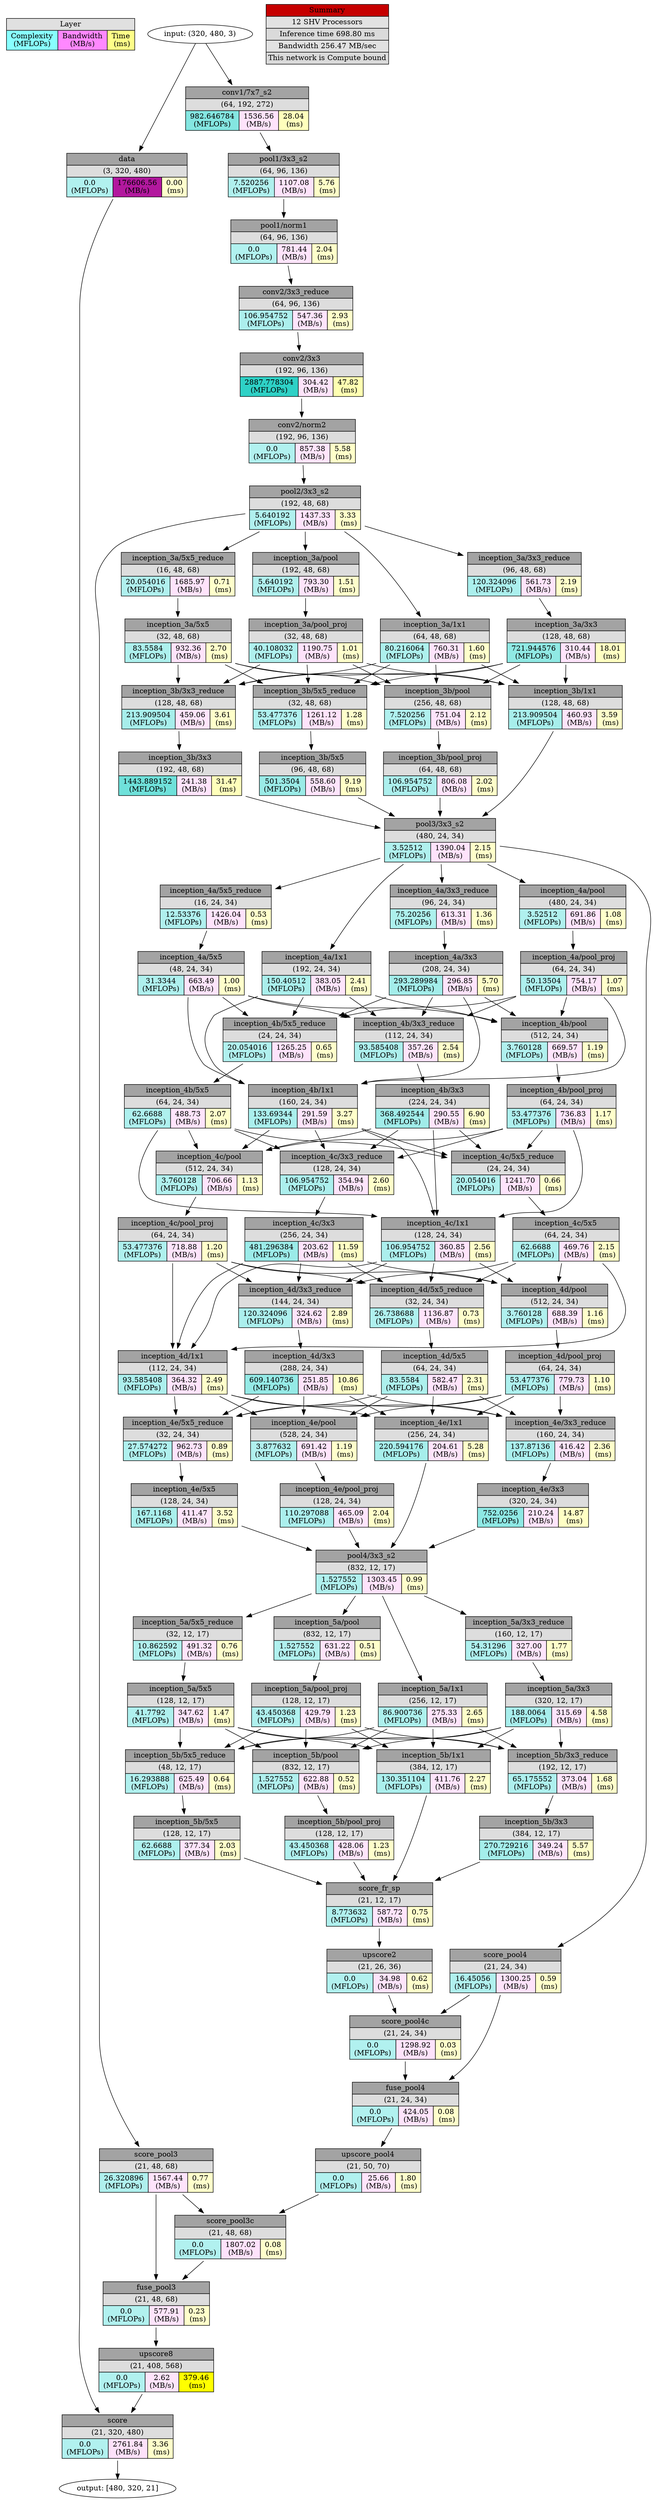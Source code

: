 digraph output {
	Legend [label=<<TABLE BORDER="0" CELLBORDER="1" CELLSPACING="0" CELLPADDING="3">
<TR><TD  BGCOLOR = "#E0E0E0" COLSPAN="3">Layer</TD></TR>
<TR><TD BGCOLOR = "#88FFFF"> Complexity <br/> (MFLOPs) </TD>
<TD BGCOLOR = "#FF88FF"> Bandwidth <br/> (MB/s) </TD>
<TD BGCOLOR = "#FFFF88"> Time <br/> (ms)</TD></TR>
</TABLE>>
 shape=plaintext]
	Input [label="input: (320, 480, 3)"]
	data [label=<
<TABLE BORDER="0" CELLBORDER="1" CELLSPACING="0" CELLPADDING="3">
<TR>
    <TD  BGCOLOR = "#A3A3A3" COLSPAN="3">data</TD>
</TR>
<TR>
    <TD  BGCOLOR = "#DDDDDD" COLSPAN="3">(3, 320, 480)</TD>
</TR>
<TR>
    <TD BGCOLOR = "#B1F1EF"> 0.0 <br/> (MFLOPs) </TD>
    <TD BGCOLOR = "#B2189E"> 176606.56 <br/> (MB/s) </TD>
    <TD BGCOLOR = "#FFFFCC"> 0.00 <br/> (ms)</TD>
</TR>
</TABLE>>
 shape=plaintext]
	Input -> data
	score [label=<
<TABLE BORDER="0" CELLBORDER="1" CELLSPACING="0" CELLPADDING="3">
<TR>
    <TD  BGCOLOR = "#A3A3A3" COLSPAN="3">score</TD>
</TR>
<TR>
    <TD  BGCOLOR = "#DDDDDD" COLSPAN="3">(21, 320, 480)</TD>
</TR>
<TR>
    <TD BGCOLOR = "#B1F1EF"> 0.0 <br/> (MFLOPs) </TD>
    <TD BGCOLOR = "#FDE1FA"> 2761.84 <br/> (MB/s) </TD>
    <TD BGCOLOR = "#FFFFCA"> 3.36 <br/> (ms)</TD>
</TR>
</TABLE>>
 shape=plaintext]
	upscore8 -> score
	data -> score
	"conv1/7x7_s2" [label=<
<TABLE BORDER="0" CELLBORDER="1" CELLSPACING="0" CELLPADDING="3">
<TR>
    <TD  BGCOLOR = "#A3A3A3" COLSPAN="3">conv1/7x7_s2</TD>
</TR>
<TR>
    <TD  BGCOLOR = "#DDDDDD" COLSPAN="3">(64, 192, 272)</TD>
</TR>
<TR>
    <TD BGCOLOR = "#84E6E1"> 982.646784 <br/> (MFLOPs) </TD>
    <TD BGCOLOR = "#FEE3FB"> 1536.56 <br/> (MB/s) </TD>
    <TD BGCOLOR = "#FFFFBC"> 28.04 <br/> (ms)</TD>
</TR>
</TABLE>>
 shape=plaintext]
	Input -> "conv1/7x7_s2"
	"pool1/3x3_s2" [label=<
<TABLE BORDER="0" CELLBORDER="1" CELLSPACING="0" CELLPADDING="3">
<TR>
    <TD  BGCOLOR = "#A3A3A3" COLSPAN="3">pool1/3x3_s2</TD>
</TR>
<TR>
    <TD  BGCOLOR = "#DDDDDD" COLSPAN="3">(64, 96, 136)</TD>
</TR>
<TR>
    <TD BGCOLOR = "#B0F0EE"> 7.520256 <br/> (MFLOPs) </TD>
    <TD BGCOLOR = "#FEE3FB"> 1107.08 <br/> (MB/s) </TD>
    <TD BGCOLOR = "#FFFFC8"> 5.76 <br/> (ms)</TD>
</TR>
</TABLE>>
 shape=plaintext]
	"conv1/7x7_s2" -> "pool1/3x3_s2"
	"pool1/norm1" [label=<
<TABLE BORDER="0" CELLBORDER="1" CELLSPACING="0" CELLPADDING="3">
<TR>
    <TD  BGCOLOR = "#A3A3A3" COLSPAN="3">pool1/norm1</TD>
</TR>
<TR>
    <TD  BGCOLOR = "#DDDDDD" COLSPAN="3">(64, 96, 136)</TD>
</TR>
<TR>
    <TD BGCOLOR = "#B1F1EF"> 0.0 <br/> (MFLOPs) </TD>
    <TD BGCOLOR = "#FEE4FB"> 781.44 <br/> (MB/s) </TD>
    <TD BGCOLOR = "#FFFFCA"> 2.04 <br/> (ms)</TD>
</TR>
</TABLE>>
 shape=plaintext]
	"pool1/3x3_s2" -> "pool1/norm1"
	"conv2/3x3_reduce" [label=<
<TABLE BORDER="0" CELLBORDER="1" CELLSPACING="0" CELLPADDING="3">
<TR>
    <TD  BGCOLOR = "#A3A3A3" COLSPAN="3">conv2/3x3_reduce</TD>
</TR>
<TR>
    <TD  BGCOLOR = "#DDDDDD" COLSPAN="3">(64, 96, 136)</TD>
</TR>
<TR>
    <TD BGCOLOR = "#ACEFED"> 106.954752 <br/> (MFLOPs) </TD>
    <TD BGCOLOR = "#FEE4FB"> 547.36 <br/> (MB/s) </TD>
    <TD BGCOLOR = "#FFFFCA"> 2.93 <br/> (ms)</TD>
</TR>
</TABLE>>
 shape=plaintext]
	"pool1/norm1" -> "conv2/3x3_reduce"
	"conv2/3x3" [label=<
<TABLE BORDER="0" CELLBORDER="1" CELLSPACING="0" CELLPADDING="3">
<TR>
    <TD  BGCOLOR = "#A3A3A3" COLSPAN="3">conv2/3x3</TD>
</TR>
<TR>
    <TD  BGCOLOR = "#DDDDDD" COLSPAN="3">(192, 96, 136)</TD>
</TR>
<TR>
    <TD BGCOLOR = "#2ED1C6"> 2887.778304 <br/> (MFLOPs) </TD>
    <TD BGCOLOR = "#FEE4FB"> 304.42 <br/> (MB/s) </TD>
    <TD BGCOLOR = "#FFFFB2"> 47.82 <br/> (ms)</TD>
</TR>
</TABLE>>
 shape=plaintext]
	"conv2/3x3_reduce" -> "conv2/3x3"
	"conv2/norm2" [label=<
<TABLE BORDER="0" CELLBORDER="1" CELLSPACING="0" CELLPADDING="3">
<TR>
    <TD  BGCOLOR = "#A3A3A3" COLSPAN="3">conv2/norm2</TD>
</TR>
<TR>
    <TD  BGCOLOR = "#DDDDDD" COLSPAN="3">(192, 96, 136)</TD>
</TR>
<TR>
    <TD BGCOLOR = "#B1F1EF"> 0.0 <br/> (MFLOPs) </TD>
    <TD BGCOLOR = "#FEE4FB"> 857.38 <br/> (MB/s) </TD>
    <TD BGCOLOR = "#FFFFC9"> 5.58 <br/> (ms)</TD>
</TR>
</TABLE>>
 shape=plaintext]
	"conv2/3x3" -> "conv2/norm2"
	"pool2/3x3_s2" [label=<
<TABLE BORDER="0" CELLBORDER="1" CELLSPACING="0" CELLPADDING="3">
<TR>
    <TD  BGCOLOR = "#A3A3A3" COLSPAN="3">pool2/3x3_s2</TD>
</TR>
<TR>
    <TD  BGCOLOR = "#DDDDDD" COLSPAN="3">(192, 48, 68)</TD>
</TR>
<TR>
    <TD BGCOLOR = "#B0F0EE"> 5.640192 <br/> (MFLOPs) </TD>
    <TD BGCOLOR = "#FEE3FB"> 1437.33 <br/> (MB/s) </TD>
    <TD BGCOLOR = "#FFFFCA"> 3.33 <br/> (ms)</TD>
</TR>
</TABLE>>
 shape=plaintext]
	"conv2/norm2" -> "pool2/3x3_s2"
	"inception_3a/1x1" [label=<
<TABLE BORDER="0" CELLBORDER="1" CELLSPACING="0" CELLPADDING="3">
<TR>
    <TD  BGCOLOR = "#A3A3A3" COLSPAN="3">inception_3a/1x1</TD>
</TR>
<TR>
    <TD  BGCOLOR = "#DDDDDD" COLSPAN="3">(64, 48, 68)</TD>
</TR>
<TR>
    <TD BGCOLOR = "#ADF0ED"> 80.216064 <br/> (MFLOPs) </TD>
    <TD BGCOLOR = "#FEE4FB"> 760.31 <br/> (MB/s) </TD>
    <TD BGCOLOR = "#FFFFCB"> 1.60 <br/> (ms)</TD>
</TR>
</TABLE>>
 shape=plaintext]
	"pool2/3x3_s2" -> "inception_3a/1x1"
	"inception_3a/3x3_reduce" [label=<
<TABLE BORDER="0" CELLBORDER="1" CELLSPACING="0" CELLPADDING="3">
<TR>
    <TD  BGCOLOR = "#A3A3A3" COLSPAN="3">inception_3a/3x3_reduce</TD>
</TR>
<TR>
    <TD  BGCOLOR = "#DDDDDD" COLSPAN="3">(96, 48, 68)</TD>
</TR>
<TR>
    <TD BGCOLOR = "#ABEFED"> 120.324096 <br/> (MFLOPs) </TD>
    <TD BGCOLOR = "#FEE4FB"> 561.73 <br/> (MB/s) </TD>
    <TD BGCOLOR = "#FFFFCA"> 2.19 <br/> (ms)</TD>
</TR>
</TABLE>>
 shape=plaintext]
	"pool2/3x3_s2" -> "inception_3a/3x3_reduce"
	"inception_3a/3x3" [label=<
<TABLE BORDER="0" CELLBORDER="1" CELLSPACING="0" CELLPADDING="3">
<TR>
    <TD  BGCOLOR = "#A3A3A3" COLSPAN="3">inception_3a/3x3</TD>
</TR>
<TR>
    <TD  BGCOLOR = "#DDDDDD" COLSPAN="3">(128, 48, 68)</TD>
</TR>
<TR>
    <TD BGCOLOR = "#90E9E4"> 721.944576 <br/> (MFLOPs) </TD>
    <TD BGCOLOR = "#FEE4FB"> 310.44 <br/> (MB/s) </TD>
    <TD BGCOLOR = "#FFFFC2"> 18.01 <br/> (ms)</TD>
</TR>
</TABLE>>
 shape=plaintext]
	"inception_3a/3x3_reduce" -> "inception_3a/3x3"
	"inception_3a/5x5_reduce" [label=<
<TABLE BORDER="0" CELLBORDER="1" CELLSPACING="0" CELLPADDING="3">
<TR>
    <TD  BGCOLOR = "#A3A3A3" COLSPAN="3">inception_3a/5x5_reduce</TD>
</TR>
<TR>
    <TD  BGCOLOR = "#DDDDDD" COLSPAN="3">(16, 48, 68)</TD>
</TR>
<TR>
    <TD BGCOLOR = "#B0F0EE"> 20.054016 <br/> (MFLOPs) </TD>
    <TD BGCOLOR = "#FEE3FB"> 1685.97 <br/> (MB/s) </TD>
    <TD BGCOLOR = "#FFFFCB"> 0.71 <br/> (ms)</TD>
</TR>
</TABLE>>
 shape=plaintext]
	"pool2/3x3_s2" -> "inception_3a/5x5_reduce"
	"inception_3a/5x5" [label=<
<TABLE BORDER="0" CELLBORDER="1" CELLSPACING="0" CELLPADDING="3">
<TR>
    <TD  BGCOLOR = "#A3A3A3" COLSPAN="3">inception_3a/5x5</TD>
</TR>
<TR>
    <TD  BGCOLOR = "#DDDDDD" COLSPAN="3">(32, 48, 68)</TD>
</TR>
<TR>
    <TD BGCOLOR = "#ADF0ED"> 83.5584 <br/> (MFLOPs) </TD>
    <TD BGCOLOR = "#FEE3FB"> 932.36 <br/> (MB/s) </TD>
    <TD BGCOLOR = "#FFFFCA"> 2.70 <br/> (ms)</TD>
</TR>
</TABLE>>
 shape=plaintext]
	"inception_3a/5x5_reduce" -> "inception_3a/5x5"
	"inception_3a/pool" [label=<
<TABLE BORDER="0" CELLBORDER="1" CELLSPACING="0" CELLPADDING="3">
<TR>
    <TD  BGCOLOR = "#A3A3A3" COLSPAN="3">inception_3a/pool</TD>
</TR>
<TR>
    <TD  BGCOLOR = "#DDDDDD" COLSPAN="3">(192, 48, 68)</TD>
</TR>
<TR>
    <TD BGCOLOR = "#B0F0EE"> 5.640192 <br/> (MFLOPs) </TD>
    <TD BGCOLOR = "#FEE4FB"> 793.30 <br/> (MB/s) </TD>
    <TD BGCOLOR = "#FFFFCB"> 1.51 <br/> (ms)</TD>
</TR>
</TABLE>>
 shape=plaintext]
	"pool2/3x3_s2" -> "inception_3a/pool"
	"inception_3a/pool_proj" [label=<
<TABLE BORDER="0" CELLBORDER="1" CELLSPACING="0" CELLPADDING="3">
<TR>
    <TD  BGCOLOR = "#A3A3A3" COLSPAN="3">inception_3a/pool_proj</TD>
</TR>
<TR>
    <TD  BGCOLOR = "#DDDDDD" COLSPAN="3">(32, 48, 68)</TD>
</TR>
<TR>
    <TD BGCOLOR = "#AFF0EE"> 40.108032 <br/> (MFLOPs) </TD>
    <TD BGCOLOR = "#FEE3FB"> 1190.75 <br/> (MB/s) </TD>
    <TD BGCOLOR = "#FFFFCB"> 1.01 <br/> (ms)</TD>
</TR>
</TABLE>>
 shape=plaintext]
	"inception_3a/pool" -> "inception_3a/pool_proj"
	"inception_3b/1x1" [label=<
<TABLE BORDER="0" CELLBORDER="1" CELLSPACING="0" CELLPADDING="3">
<TR>
    <TD  BGCOLOR = "#A3A3A3" COLSPAN="3">inception_3b/1x1</TD>
</TR>
<TR>
    <TD  BGCOLOR = "#DDDDDD" COLSPAN="3">(128, 48, 68)</TD>
</TR>
<TR>
    <TD BGCOLOR = "#A7EEEB"> 213.909504 <br/> (MFLOPs) </TD>
    <TD BGCOLOR = "#FEE4FB"> 460.93 <br/> (MB/s) </TD>
    <TD BGCOLOR = "#FFFFCA"> 3.59 <br/> (ms)</TD>
</TR>
</TABLE>>
 shape=plaintext]
	"inception_3a/1x1" -> "inception_3b/1x1"
	"inception_3a/3x3" -> "inception_3b/1x1"
	"inception_3a/5x5" -> "inception_3b/1x1"
	"inception_3a/pool_proj" -> "inception_3b/1x1"
	"inception_3b/3x3_reduce" [label=<
<TABLE BORDER="0" CELLBORDER="1" CELLSPACING="0" CELLPADDING="3">
<TR>
    <TD  BGCOLOR = "#A3A3A3" COLSPAN="3">inception_3b/3x3_reduce</TD>
</TR>
<TR>
    <TD  BGCOLOR = "#DDDDDD" COLSPAN="3">(128, 48, 68)</TD>
</TR>
<TR>
    <TD BGCOLOR = "#A7EEEB"> 213.909504 <br/> (MFLOPs) </TD>
    <TD BGCOLOR = "#FEE4FB"> 459.06 <br/> (MB/s) </TD>
    <TD BGCOLOR = "#FFFFCA"> 3.61 <br/> (ms)</TD>
</TR>
</TABLE>>
 shape=plaintext]
	"inception_3a/1x1" -> "inception_3b/3x3_reduce"
	"inception_3a/3x3" -> "inception_3b/3x3_reduce"
	"inception_3a/5x5" -> "inception_3b/3x3_reduce"
	"inception_3a/pool_proj" -> "inception_3b/3x3_reduce"
	"inception_3b/3x3" [label=<
<TABLE BORDER="0" CELLBORDER="1" CELLSPACING="0" CELLPADDING="3">
<TR>
    <TD  BGCOLOR = "#A3A3A3" COLSPAN="3">inception_3b/3x3</TD>
</TR>
<TR>
    <TD  BGCOLOR = "#DDDDDD" COLSPAN="3">(192, 48, 68)</TD>
</TR>
<TR>
    <TD BGCOLOR = "#6FE1DA"> 1443.889152 <br/> (MFLOPs) </TD>
    <TD BGCOLOR = "#FEE4FB"> 241.38 <br/> (MB/s) </TD>
    <TD BGCOLOR = "#FFFFBB"> 31.47 <br/> (ms)</TD>
</TR>
</TABLE>>
 shape=plaintext]
	"inception_3b/3x3_reduce" -> "inception_3b/3x3"
	"inception_3b/5x5_reduce" [label=<
<TABLE BORDER="0" CELLBORDER="1" CELLSPACING="0" CELLPADDING="3">
<TR>
    <TD  BGCOLOR = "#A3A3A3" COLSPAN="3">inception_3b/5x5_reduce</TD>
</TR>
<TR>
    <TD  BGCOLOR = "#DDDDDD" COLSPAN="3">(32, 48, 68)</TD>
</TR>
<TR>
    <TD BGCOLOR = "#AEF0EE"> 53.477376 <br/> (MFLOPs) </TD>
    <TD BGCOLOR = "#FEE3FB"> 1261.12 <br/> (MB/s) </TD>
    <TD BGCOLOR = "#FFFFCB"> 1.28 <br/> (ms)</TD>
</TR>
</TABLE>>
 shape=plaintext]
	"inception_3a/1x1" -> "inception_3b/5x5_reduce"
	"inception_3a/3x3" -> "inception_3b/5x5_reduce"
	"inception_3a/5x5" -> "inception_3b/5x5_reduce"
	"inception_3a/pool_proj" -> "inception_3b/5x5_reduce"
	"inception_3b/5x5" [label=<
<TABLE BORDER="0" CELLBORDER="1" CELLSPACING="0" CELLPADDING="3">
<TR>
    <TD  BGCOLOR = "#A3A3A3" COLSPAN="3">inception_3b/5x5</TD>
</TR>
<TR>
    <TD  BGCOLOR = "#DDDDDD" COLSPAN="3">(96, 48, 68)</TD>
</TR>
<TR>
    <TD BGCOLOR = "#9AEBE7"> 501.3504 <br/> (MFLOPs) </TD>
    <TD BGCOLOR = "#FEE4FB"> 558.60 <br/> (MB/s) </TD>
    <TD BGCOLOR = "#FFFFC7"> 9.19 <br/> (ms)</TD>
</TR>
</TABLE>>
 shape=plaintext]
	"inception_3b/5x5_reduce" -> "inception_3b/5x5"
	"inception_3b/pool" [label=<
<TABLE BORDER="0" CELLBORDER="1" CELLSPACING="0" CELLPADDING="3">
<TR>
    <TD  BGCOLOR = "#A3A3A3" COLSPAN="3">inception_3b/pool</TD>
</TR>
<TR>
    <TD  BGCOLOR = "#DDDDDD" COLSPAN="3">(256, 48, 68)</TD>
</TR>
<TR>
    <TD BGCOLOR = "#B0F0EE"> 7.520256 <br/> (MFLOPs) </TD>
    <TD BGCOLOR = "#FEE4FB"> 751.04 <br/> (MB/s) </TD>
    <TD BGCOLOR = "#FFFFCA"> 2.12 <br/> (ms)</TD>
</TR>
</TABLE>>
 shape=plaintext]
	"inception_3a/1x1" -> "inception_3b/pool"
	"inception_3a/3x3" -> "inception_3b/pool"
	"inception_3a/5x5" -> "inception_3b/pool"
	"inception_3a/pool_proj" -> "inception_3b/pool"
	"inception_3b/pool_proj" [label=<
<TABLE BORDER="0" CELLBORDER="1" CELLSPACING="0" CELLPADDING="3">
<TR>
    <TD  BGCOLOR = "#A3A3A3" COLSPAN="3">inception_3b/pool_proj</TD>
</TR>
<TR>
    <TD  BGCOLOR = "#DDDDDD" COLSPAN="3">(64, 48, 68)</TD>
</TR>
<TR>
    <TD BGCOLOR = "#ACEFED"> 106.954752 <br/> (MFLOPs) </TD>
    <TD BGCOLOR = "#FEE4FB"> 806.08 <br/> (MB/s) </TD>
    <TD BGCOLOR = "#FFFFCA"> 2.02 <br/> (ms)</TD>
</TR>
</TABLE>>
 shape=plaintext]
	"inception_3b/pool" -> "inception_3b/pool_proj"
	"pool3/3x3_s2" [label=<
<TABLE BORDER="0" CELLBORDER="1" CELLSPACING="0" CELLPADDING="3">
<TR>
    <TD  BGCOLOR = "#A3A3A3" COLSPAN="3">pool3/3x3_s2</TD>
</TR>
<TR>
    <TD  BGCOLOR = "#DDDDDD" COLSPAN="3">(480, 24, 34)</TD>
</TR>
<TR>
    <TD BGCOLOR = "#B0F0EE"> 3.52512 <br/> (MFLOPs) </TD>
    <TD BGCOLOR = "#FEE3FB"> 1390.04 <br/> (MB/s) </TD>
    <TD BGCOLOR = "#FFFFCA"> 2.15 <br/> (ms)</TD>
</TR>
</TABLE>>
 shape=plaintext]
	"inception_3b/1x1" -> "pool3/3x3_s2"
	"inception_3b/3x3" -> "pool3/3x3_s2"
	"inception_3b/5x5" -> "pool3/3x3_s2"
	"inception_3b/pool_proj" -> "pool3/3x3_s2"
	"inception_4a/1x1" [label=<
<TABLE BORDER="0" CELLBORDER="1" CELLSPACING="0" CELLPADDING="3">
<TR>
    <TD  BGCOLOR = "#A3A3A3" COLSPAN="3">inception_4a/1x1</TD>
</TR>
<TR>
    <TD  BGCOLOR = "#DDDDDD" COLSPAN="3">(192, 24, 34)</TD>
</TR>
<TR>
    <TD BGCOLOR = "#AAEFEC"> 150.40512 <br/> (MFLOPs) </TD>
    <TD BGCOLOR = "#FEE4FB"> 383.05 <br/> (MB/s) </TD>
    <TD BGCOLOR = "#FFFFCA"> 2.41 <br/> (ms)</TD>
</TR>
</TABLE>>
 shape=plaintext]
	"pool3/3x3_s2" -> "inception_4a/1x1"
	"inception_4a/3x3_reduce" [label=<
<TABLE BORDER="0" CELLBORDER="1" CELLSPACING="0" CELLPADDING="3">
<TR>
    <TD  BGCOLOR = "#A3A3A3" COLSPAN="3">inception_4a/3x3_reduce</TD>
</TR>
<TR>
    <TD  BGCOLOR = "#DDDDDD" COLSPAN="3">(96, 24, 34)</TD>
</TR>
<TR>
    <TD BGCOLOR = "#ADF0ED"> 75.20256 <br/> (MFLOPs) </TD>
    <TD BGCOLOR = "#FEE4FB"> 613.31 <br/> (MB/s) </TD>
    <TD BGCOLOR = "#FFFFCB"> 1.36 <br/> (ms)</TD>
</TR>
</TABLE>>
 shape=plaintext]
	"pool3/3x3_s2" -> "inception_4a/3x3_reduce"
	"inception_4a/3x3" [label=<
<TABLE BORDER="0" CELLBORDER="1" CELLSPACING="0" CELLPADDING="3">
<TR>
    <TD  BGCOLOR = "#A3A3A3" COLSPAN="3">inception_4a/3x3</TD>
</TR>
<TR>
    <TD  BGCOLOR = "#DDDDDD" COLSPAN="3">(208, 24, 34)</TD>
</TR>
<TR>
    <TD BGCOLOR = "#A3EDEA"> 293.289984 <br/> (MFLOPs) </TD>
    <TD BGCOLOR = "#FEE4FB"> 296.85 <br/> (MB/s) </TD>
    <TD BGCOLOR = "#FFFFC8"> 5.70 <br/> (ms)</TD>
</TR>
</TABLE>>
 shape=plaintext]
	"inception_4a/3x3_reduce" -> "inception_4a/3x3"
	"inception_4a/5x5_reduce" [label=<
<TABLE BORDER="0" CELLBORDER="1" CELLSPACING="0" CELLPADDING="3">
<TR>
    <TD  BGCOLOR = "#A3A3A3" COLSPAN="3">inception_4a/5x5_reduce</TD>
</TR>
<TR>
    <TD  BGCOLOR = "#DDDDDD" COLSPAN="3">(16, 24, 34)</TD>
</TR>
<TR>
    <TD BGCOLOR = "#B0F0EE"> 12.53376 <br/> (MFLOPs) </TD>
    <TD BGCOLOR = "#FEE3FB"> 1426.04 <br/> (MB/s) </TD>
    <TD BGCOLOR = "#FFFFCB"> 0.53 <br/> (ms)</TD>
</TR>
</TABLE>>
 shape=plaintext]
	"pool3/3x3_s2" -> "inception_4a/5x5_reduce"
	"inception_4a/5x5" [label=<
<TABLE BORDER="0" CELLBORDER="1" CELLSPACING="0" CELLPADDING="3">
<TR>
    <TD  BGCOLOR = "#A3A3A3" COLSPAN="3">inception_4a/5x5</TD>
</TR>
<TR>
    <TD  BGCOLOR = "#DDDDDD" COLSPAN="3">(48, 24, 34)</TD>
</TR>
<TR>
    <TD BGCOLOR = "#AFF0EE"> 31.3344 <br/> (MFLOPs) </TD>
    <TD BGCOLOR = "#FEE4FB"> 663.49 <br/> (MB/s) </TD>
    <TD BGCOLOR = "#FFFFCB"> 1.00 <br/> (ms)</TD>
</TR>
</TABLE>>
 shape=plaintext]
	"inception_4a/5x5_reduce" -> "inception_4a/5x5"
	"inception_4a/pool" [label=<
<TABLE BORDER="0" CELLBORDER="1" CELLSPACING="0" CELLPADDING="3">
<TR>
    <TD  BGCOLOR = "#A3A3A3" COLSPAN="3">inception_4a/pool</TD>
</TR>
<TR>
    <TD  BGCOLOR = "#DDDDDD" COLSPAN="3">(480, 24, 34)</TD>
</TR>
<TR>
    <TD BGCOLOR = "#B0F0EE"> 3.52512 <br/> (MFLOPs) </TD>
    <TD BGCOLOR = "#FEE4FB"> 691.86 <br/> (MB/s) </TD>
    <TD BGCOLOR = "#FFFFCB"> 1.08 <br/> (ms)</TD>
</TR>
</TABLE>>
 shape=plaintext]
	"pool3/3x3_s2" -> "inception_4a/pool"
	"inception_4a/pool_proj" [label=<
<TABLE BORDER="0" CELLBORDER="1" CELLSPACING="0" CELLPADDING="3">
<TR>
    <TD  BGCOLOR = "#A3A3A3" COLSPAN="3">inception_4a/pool_proj</TD>
</TR>
<TR>
    <TD  BGCOLOR = "#DDDDDD" COLSPAN="3">(64, 24, 34)</TD>
</TR>
<TR>
    <TD BGCOLOR = "#AEF0EE"> 50.13504 <br/> (MFLOPs) </TD>
    <TD BGCOLOR = "#FEE4FB"> 754.17 <br/> (MB/s) </TD>
    <TD BGCOLOR = "#FFFFCB"> 1.07 <br/> (ms)</TD>
</TR>
</TABLE>>
 shape=plaintext]
	"inception_4a/pool" -> "inception_4a/pool_proj"
	"inception_4b/1x1" [label=<
<TABLE BORDER="0" CELLBORDER="1" CELLSPACING="0" CELLPADDING="3">
<TR>
    <TD  BGCOLOR = "#A3A3A3" COLSPAN="3">inception_4b/1x1</TD>
</TR>
<TR>
    <TD  BGCOLOR = "#DDDDDD" COLSPAN="3">(160, 24, 34)</TD>
</TR>
<TR>
    <TD BGCOLOR = "#AAEFED"> 133.69344 <br/> (MFLOPs) </TD>
    <TD BGCOLOR = "#FEE4FB"> 291.59 <br/> (MB/s) </TD>
    <TD BGCOLOR = "#FFFFCA"> 3.27 <br/> (ms)</TD>
</TR>
</TABLE>>
 shape=plaintext]
	"inception_4a/1x1" -> "inception_4b/1x1"
	"inception_4a/3x3" -> "inception_4b/1x1"
	"inception_4a/5x5" -> "inception_4b/1x1"
	"inception_4a/pool_proj" -> "inception_4b/1x1"
	"inception_4b/3x3_reduce" [label=<
<TABLE BORDER="0" CELLBORDER="1" CELLSPACING="0" CELLPADDING="3">
<TR>
    <TD  BGCOLOR = "#A3A3A3" COLSPAN="3">inception_4b/3x3_reduce</TD>
</TR>
<TR>
    <TD  BGCOLOR = "#DDDDDD" COLSPAN="3">(112, 24, 34)</TD>
</TR>
<TR>
    <TD BGCOLOR = "#ACEFED"> 93.585408 <br/> (MFLOPs) </TD>
    <TD BGCOLOR = "#FEE4FB"> 357.26 <br/> (MB/s) </TD>
    <TD BGCOLOR = "#FFFFCA"> 2.54 <br/> (ms)</TD>
</TR>
</TABLE>>
 shape=plaintext]
	"inception_4a/1x1" -> "inception_4b/3x3_reduce"
	"inception_4a/3x3" -> "inception_4b/3x3_reduce"
	"inception_4a/5x5" -> "inception_4b/3x3_reduce"
	"inception_4a/pool_proj" -> "inception_4b/3x3_reduce"
	"inception_4b/3x3" [label=<
<TABLE BORDER="0" CELLBORDER="1" CELLSPACING="0" CELLPADDING="3">
<TR>
    <TD  BGCOLOR = "#A3A3A3" COLSPAN="3">inception_4b/3x3</TD>
</TR>
<TR>
    <TD  BGCOLOR = "#DDDDDD" COLSPAN="3">(224, 24, 34)</TD>
</TR>
<TR>
    <TD BGCOLOR = "#A0ECE9"> 368.492544 <br/> (MFLOPs) </TD>
    <TD BGCOLOR = "#FEE4FB"> 290.55 <br/> (MB/s) </TD>
    <TD BGCOLOR = "#FFFFC8"> 6.90 <br/> (ms)</TD>
</TR>
</TABLE>>
 shape=plaintext]
	"inception_4b/3x3_reduce" -> "inception_4b/3x3"
	"inception_4b/5x5_reduce" [label=<
<TABLE BORDER="0" CELLBORDER="1" CELLSPACING="0" CELLPADDING="3">
<TR>
    <TD  BGCOLOR = "#A3A3A3" COLSPAN="3">inception_4b/5x5_reduce</TD>
</TR>
<TR>
    <TD  BGCOLOR = "#DDDDDD" COLSPAN="3">(24, 24, 34)</TD>
</TR>
<TR>
    <TD BGCOLOR = "#B0F0EE"> 20.054016 <br/> (MFLOPs) </TD>
    <TD BGCOLOR = "#FEE3FB"> 1265.25 <br/> (MB/s) </TD>
    <TD BGCOLOR = "#FFFFCB"> 0.65 <br/> (ms)</TD>
</TR>
</TABLE>>
 shape=plaintext]
	"inception_4a/1x1" -> "inception_4b/5x5_reduce"
	"inception_4a/3x3" -> "inception_4b/5x5_reduce"
	"inception_4a/5x5" -> "inception_4b/5x5_reduce"
	"inception_4a/pool_proj" -> "inception_4b/5x5_reduce"
	"inception_4b/5x5" [label=<
<TABLE BORDER="0" CELLBORDER="1" CELLSPACING="0" CELLPADDING="3">
<TR>
    <TD  BGCOLOR = "#A3A3A3" COLSPAN="3">inception_4b/5x5</TD>
</TR>
<TR>
    <TD  BGCOLOR = "#DDDDDD" COLSPAN="3">(64, 24, 34)</TD>
</TR>
<TR>
    <TD BGCOLOR = "#AEF0EE"> 62.6688 <br/> (MFLOPs) </TD>
    <TD BGCOLOR = "#FEE4FB"> 488.73 <br/> (MB/s) </TD>
    <TD BGCOLOR = "#FFFFCA"> 2.07 <br/> (ms)</TD>
</TR>
</TABLE>>
 shape=plaintext]
	"inception_4b/5x5_reduce" -> "inception_4b/5x5"
	"inception_4b/pool" [label=<
<TABLE BORDER="0" CELLBORDER="1" CELLSPACING="0" CELLPADDING="3">
<TR>
    <TD  BGCOLOR = "#A3A3A3" COLSPAN="3">inception_4b/pool</TD>
</TR>
<TR>
    <TD  BGCOLOR = "#DDDDDD" COLSPAN="3">(512, 24, 34)</TD>
</TR>
<TR>
    <TD BGCOLOR = "#B0F0EE"> 3.760128 <br/> (MFLOPs) </TD>
    <TD BGCOLOR = "#FEE4FB"> 669.57 <br/> (MB/s) </TD>
    <TD BGCOLOR = "#FFFFCB"> 1.19 <br/> (ms)</TD>
</TR>
</TABLE>>
 shape=plaintext]
	"inception_4a/1x1" -> "inception_4b/pool"
	"inception_4a/3x3" -> "inception_4b/pool"
	"inception_4a/5x5" -> "inception_4b/pool"
	"inception_4a/pool_proj" -> "inception_4b/pool"
	"inception_4b/pool_proj" [label=<
<TABLE BORDER="0" CELLBORDER="1" CELLSPACING="0" CELLPADDING="3">
<TR>
    <TD  BGCOLOR = "#A3A3A3" COLSPAN="3">inception_4b/pool_proj</TD>
</TR>
<TR>
    <TD  BGCOLOR = "#DDDDDD" COLSPAN="3">(64, 24, 34)</TD>
</TR>
<TR>
    <TD BGCOLOR = "#AEF0EE"> 53.477376 <br/> (MFLOPs) </TD>
    <TD BGCOLOR = "#FEE4FB"> 736.83 <br/> (MB/s) </TD>
    <TD BGCOLOR = "#FFFFCB"> 1.17 <br/> (ms)</TD>
</TR>
</TABLE>>
 shape=plaintext]
	"inception_4b/pool" -> "inception_4b/pool_proj"
	"inception_4c/1x1" [label=<
<TABLE BORDER="0" CELLBORDER="1" CELLSPACING="0" CELLPADDING="3">
<TR>
    <TD  BGCOLOR = "#A3A3A3" COLSPAN="3">inception_4c/1x1</TD>
</TR>
<TR>
    <TD  BGCOLOR = "#DDDDDD" COLSPAN="3">(128, 24, 34)</TD>
</TR>
<TR>
    <TD BGCOLOR = "#ACEFED"> 106.954752 <br/> (MFLOPs) </TD>
    <TD BGCOLOR = "#FEE4FB"> 360.85 <br/> (MB/s) </TD>
    <TD BGCOLOR = "#FFFFCA"> 2.56 <br/> (ms)</TD>
</TR>
</TABLE>>
 shape=plaintext]
	"inception_4b/1x1" -> "inception_4c/1x1"
	"inception_4b/3x3" -> "inception_4c/1x1"
	"inception_4b/5x5" -> "inception_4c/1x1"
	"inception_4b/pool_proj" -> "inception_4c/1x1"
	"inception_4c/3x3_reduce" [label=<
<TABLE BORDER="0" CELLBORDER="1" CELLSPACING="0" CELLPADDING="3">
<TR>
    <TD  BGCOLOR = "#A3A3A3" COLSPAN="3">inception_4c/3x3_reduce</TD>
</TR>
<TR>
    <TD  BGCOLOR = "#DDDDDD" COLSPAN="3">(128, 24, 34)</TD>
</TR>
<TR>
    <TD BGCOLOR = "#ACEFED"> 106.954752 <br/> (MFLOPs) </TD>
    <TD BGCOLOR = "#FEE4FB"> 354.94 <br/> (MB/s) </TD>
    <TD BGCOLOR = "#FFFFCA"> 2.60 <br/> (ms)</TD>
</TR>
</TABLE>>
 shape=plaintext]
	"inception_4b/1x1" -> "inception_4c/3x3_reduce"
	"inception_4b/3x3" -> "inception_4c/3x3_reduce"
	"inception_4b/5x5" -> "inception_4c/3x3_reduce"
	"inception_4b/pool_proj" -> "inception_4c/3x3_reduce"
	"inception_4c/3x3" [label=<
<TABLE BORDER="0" CELLBORDER="1" CELLSPACING="0" CELLPADDING="3">
<TR>
    <TD  BGCOLOR = "#A3A3A3" COLSPAN="3">inception_4c/3x3</TD>
</TR>
<TR>
    <TD  BGCOLOR = "#DDDDDD" COLSPAN="3">(256, 24, 34)</TD>
</TR>
<TR>
    <TD BGCOLOR = "#9BEBE8"> 481.296384 <br/> (MFLOPs) </TD>
    <TD BGCOLOR = "#FEE4FB"> 203.62 <br/> (MB/s) </TD>
    <TD BGCOLOR = "#FFFFC5"> 11.59 <br/> (ms)</TD>
</TR>
</TABLE>>
 shape=plaintext]
	"inception_4c/3x3_reduce" -> "inception_4c/3x3"
	"inception_4c/5x5_reduce" [label=<
<TABLE BORDER="0" CELLBORDER="1" CELLSPACING="0" CELLPADDING="3">
<TR>
    <TD  BGCOLOR = "#A3A3A3" COLSPAN="3">inception_4c/5x5_reduce</TD>
</TR>
<TR>
    <TD  BGCOLOR = "#DDDDDD" COLSPAN="3">(24, 24, 34)</TD>
</TR>
<TR>
    <TD BGCOLOR = "#B0F0EE"> 20.054016 <br/> (MFLOPs) </TD>
    <TD BGCOLOR = "#FEE3FB"> 1241.70 <br/> (MB/s) </TD>
    <TD BGCOLOR = "#FFFFCB"> 0.66 <br/> (ms)</TD>
</TR>
</TABLE>>
 shape=plaintext]
	"inception_4b/1x1" -> "inception_4c/5x5_reduce"
	"inception_4b/3x3" -> "inception_4c/5x5_reduce"
	"inception_4b/5x5" -> "inception_4c/5x5_reduce"
	"inception_4b/pool_proj" -> "inception_4c/5x5_reduce"
	"inception_4c/5x5" [label=<
<TABLE BORDER="0" CELLBORDER="1" CELLSPACING="0" CELLPADDING="3">
<TR>
    <TD  BGCOLOR = "#A3A3A3" COLSPAN="3">inception_4c/5x5</TD>
</TR>
<TR>
    <TD  BGCOLOR = "#DDDDDD" COLSPAN="3">(64, 24, 34)</TD>
</TR>
<TR>
    <TD BGCOLOR = "#AEF0EE"> 62.6688 <br/> (MFLOPs) </TD>
    <TD BGCOLOR = "#FEE4FB"> 469.76 <br/> (MB/s) </TD>
    <TD BGCOLOR = "#FFFFCA"> 2.15 <br/> (ms)</TD>
</TR>
</TABLE>>
 shape=plaintext]
	"inception_4c/5x5_reduce" -> "inception_4c/5x5"
	"inception_4c/pool" [label=<
<TABLE BORDER="0" CELLBORDER="1" CELLSPACING="0" CELLPADDING="3">
<TR>
    <TD  BGCOLOR = "#A3A3A3" COLSPAN="3">inception_4c/pool</TD>
</TR>
<TR>
    <TD  BGCOLOR = "#DDDDDD" COLSPAN="3">(512, 24, 34)</TD>
</TR>
<TR>
    <TD BGCOLOR = "#B0F0EE"> 3.760128 <br/> (MFLOPs) </TD>
    <TD BGCOLOR = "#FEE4FB"> 706.66 <br/> (MB/s) </TD>
    <TD BGCOLOR = "#FFFFCB"> 1.13 <br/> (ms)</TD>
</TR>
</TABLE>>
 shape=plaintext]
	"inception_4b/1x1" -> "inception_4c/pool"
	"inception_4b/3x3" -> "inception_4c/pool"
	"inception_4b/5x5" -> "inception_4c/pool"
	"inception_4b/pool_proj" -> "inception_4c/pool"
	"inception_4c/pool_proj" [label=<
<TABLE BORDER="0" CELLBORDER="1" CELLSPACING="0" CELLPADDING="3">
<TR>
    <TD  BGCOLOR = "#A3A3A3" COLSPAN="3">inception_4c/pool_proj</TD>
</TR>
<TR>
    <TD  BGCOLOR = "#DDDDDD" COLSPAN="3">(64, 24, 34)</TD>
</TR>
<TR>
    <TD BGCOLOR = "#AEF0EE"> 53.477376 <br/> (MFLOPs) </TD>
    <TD BGCOLOR = "#FEE4FB"> 718.88 <br/> (MB/s) </TD>
    <TD BGCOLOR = "#FFFFCB"> 1.20 <br/> (ms)</TD>
</TR>
</TABLE>>
 shape=plaintext]
	"inception_4c/pool" -> "inception_4c/pool_proj"
	"inception_4d/1x1" [label=<
<TABLE BORDER="0" CELLBORDER="1" CELLSPACING="0" CELLPADDING="3">
<TR>
    <TD  BGCOLOR = "#A3A3A3" COLSPAN="3">inception_4d/1x1</TD>
</TR>
<TR>
    <TD  BGCOLOR = "#DDDDDD" COLSPAN="3">(112, 24, 34)</TD>
</TR>
<TR>
    <TD BGCOLOR = "#ACEFED"> 93.585408 <br/> (MFLOPs) </TD>
    <TD BGCOLOR = "#FEE4FB"> 364.32 <br/> (MB/s) </TD>
    <TD BGCOLOR = "#FFFFCA"> 2.49 <br/> (ms)</TD>
</TR>
</TABLE>>
 shape=plaintext]
	"inception_4c/1x1" -> "inception_4d/1x1"
	"inception_4c/3x3" -> "inception_4d/1x1"
	"inception_4c/5x5" -> "inception_4d/1x1"
	"inception_4c/pool_proj" -> "inception_4d/1x1"
	"inception_4d/3x3_reduce" [label=<
<TABLE BORDER="0" CELLBORDER="1" CELLSPACING="0" CELLPADDING="3">
<TR>
    <TD  BGCOLOR = "#A3A3A3" COLSPAN="3">inception_4d/3x3_reduce</TD>
</TR>
<TR>
    <TD  BGCOLOR = "#DDDDDD" COLSPAN="3">(144, 24, 34)</TD>
</TR>
<TR>
    <TD BGCOLOR = "#ABEFED"> 120.324096 <br/> (MFLOPs) </TD>
    <TD BGCOLOR = "#FEE4FB"> 324.62 <br/> (MB/s) </TD>
    <TD BGCOLOR = "#FFFFCA"> 2.89 <br/> (ms)</TD>
</TR>
</TABLE>>
 shape=plaintext]
	"inception_4c/1x1" -> "inception_4d/3x3_reduce"
	"inception_4c/3x3" -> "inception_4d/3x3_reduce"
	"inception_4c/5x5" -> "inception_4d/3x3_reduce"
	"inception_4c/pool_proj" -> "inception_4d/3x3_reduce"
	"inception_4d/3x3" [label=<
<TABLE BORDER="0" CELLBORDER="1" CELLSPACING="0" CELLPADDING="3">
<TR>
    <TD  BGCOLOR = "#A3A3A3" COLSPAN="3">inception_4d/3x3</TD>
</TR>
<TR>
    <TD  BGCOLOR = "#DDDDDD" COLSPAN="3">(288, 24, 34)</TD>
</TR>
<TR>
    <TD BGCOLOR = "#95EAE6"> 609.140736 <br/> (MFLOPs) </TD>
    <TD BGCOLOR = "#FEE4FB"> 251.85 <br/> (MB/s) </TD>
    <TD BGCOLOR = "#FFFFC6"> 10.86 <br/> (ms)</TD>
</TR>
</TABLE>>
 shape=plaintext]
	"inception_4d/3x3_reduce" -> "inception_4d/3x3"
	"inception_4d/5x5_reduce" [label=<
<TABLE BORDER="0" CELLBORDER="1" CELLSPACING="0" CELLPADDING="3">
<TR>
    <TD  BGCOLOR = "#A3A3A3" COLSPAN="3">inception_4d/5x5_reduce</TD>
</TR>
<TR>
    <TD  BGCOLOR = "#DDDDDD" COLSPAN="3">(32, 24, 34)</TD>
</TR>
<TR>
    <TD BGCOLOR = "#AFF0EE"> 26.738688 <br/> (MFLOPs) </TD>
    <TD BGCOLOR = "#FEE3FB"> 1136.87 <br/> (MB/s) </TD>
    <TD BGCOLOR = "#FFFFCB"> 0.73 <br/> (ms)</TD>
</TR>
</TABLE>>
 shape=plaintext]
	"inception_4c/1x1" -> "inception_4d/5x5_reduce"
	"inception_4c/3x3" -> "inception_4d/5x5_reduce"
	"inception_4c/5x5" -> "inception_4d/5x5_reduce"
	"inception_4c/pool_proj" -> "inception_4d/5x5_reduce"
	"inception_4d/5x5" [label=<
<TABLE BORDER="0" CELLBORDER="1" CELLSPACING="0" CELLPADDING="3">
<TR>
    <TD  BGCOLOR = "#A3A3A3" COLSPAN="3">inception_4d/5x5</TD>
</TR>
<TR>
    <TD  BGCOLOR = "#DDDDDD" COLSPAN="3">(64, 24, 34)</TD>
</TR>
<TR>
    <TD BGCOLOR = "#ADF0ED"> 83.5584 <br/> (MFLOPs) </TD>
    <TD BGCOLOR = "#FEE4FB"> 582.47 <br/> (MB/s) </TD>
    <TD BGCOLOR = "#FFFFCA"> 2.31 <br/> (ms)</TD>
</TR>
</TABLE>>
 shape=plaintext]
	"inception_4d/5x5_reduce" -> "inception_4d/5x5"
	"inception_4d/pool" [label=<
<TABLE BORDER="0" CELLBORDER="1" CELLSPACING="0" CELLPADDING="3">
<TR>
    <TD  BGCOLOR = "#A3A3A3" COLSPAN="3">inception_4d/pool</TD>
</TR>
<TR>
    <TD  BGCOLOR = "#DDDDDD" COLSPAN="3">(512, 24, 34)</TD>
</TR>
<TR>
    <TD BGCOLOR = "#B0F0EE"> 3.760128 <br/> (MFLOPs) </TD>
    <TD BGCOLOR = "#FEE4FB"> 688.39 <br/> (MB/s) </TD>
    <TD BGCOLOR = "#FFFFCB"> 1.16 <br/> (ms)</TD>
</TR>
</TABLE>>
 shape=plaintext]
	"inception_4c/1x1" -> "inception_4d/pool"
	"inception_4c/3x3" -> "inception_4d/pool"
	"inception_4c/5x5" -> "inception_4d/pool"
	"inception_4c/pool_proj" -> "inception_4d/pool"
	"inception_4d/pool_proj" [label=<
<TABLE BORDER="0" CELLBORDER="1" CELLSPACING="0" CELLPADDING="3">
<TR>
    <TD  BGCOLOR = "#A3A3A3" COLSPAN="3">inception_4d/pool_proj</TD>
</TR>
<TR>
    <TD  BGCOLOR = "#DDDDDD" COLSPAN="3">(64, 24, 34)</TD>
</TR>
<TR>
    <TD BGCOLOR = "#AEF0EE"> 53.477376 <br/> (MFLOPs) </TD>
    <TD BGCOLOR = "#FEE4FB"> 779.73 <br/> (MB/s) </TD>
    <TD BGCOLOR = "#FFFFCB"> 1.10 <br/> (ms)</TD>
</TR>
</TABLE>>
 shape=plaintext]
	"inception_4d/pool" -> "inception_4d/pool_proj"
	"inception_4e/1x1" [label=<
<TABLE BORDER="0" CELLBORDER="1" CELLSPACING="0" CELLPADDING="3">
<TR>
    <TD  BGCOLOR = "#A3A3A3" COLSPAN="3">inception_4e/1x1</TD>
</TR>
<TR>
    <TD  BGCOLOR = "#DDDDDD" COLSPAN="3">(256, 24, 34)</TD>
</TR>
<TR>
    <TD BGCOLOR = "#A6EEEB"> 220.594176 <br/> (MFLOPs) </TD>
    <TD BGCOLOR = "#FEE4FB"> 204.61 <br/> (MB/s) </TD>
    <TD BGCOLOR = "#FFFFC9"> 5.28 <br/> (ms)</TD>
</TR>
</TABLE>>
 shape=plaintext]
	"inception_4d/1x1" -> "inception_4e/1x1"
	"inception_4d/3x3" -> "inception_4e/1x1"
	"inception_4d/5x5" -> "inception_4e/1x1"
	"inception_4d/pool_proj" -> "inception_4e/1x1"
	"inception_4e/3x3_reduce" [label=<
<TABLE BORDER="0" CELLBORDER="1" CELLSPACING="0" CELLPADDING="3">
<TR>
    <TD  BGCOLOR = "#A3A3A3" COLSPAN="3">inception_4e/3x3_reduce</TD>
</TR>
<TR>
    <TD  BGCOLOR = "#DDDDDD" COLSPAN="3">(160, 24, 34)</TD>
</TR>
<TR>
    <TD BGCOLOR = "#AAEFED"> 137.87136 <br/> (MFLOPs) </TD>
    <TD BGCOLOR = "#FEE4FB"> 416.42 <br/> (MB/s) </TD>
    <TD BGCOLOR = "#FFFFCA"> 2.36 <br/> (ms)</TD>
</TR>
</TABLE>>
 shape=plaintext]
	"inception_4d/1x1" -> "inception_4e/3x3_reduce"
	"inception_4d/3x3" -> "inception_4e/3x3_reduce"
	"inception_4d/5x5" -> "inception_4e/3x3_reduce"
	"inception_4d/pool_proj" -> "inception_4e/3x3_reduce"
	"inception_4e/3x3" [label=<
<TABLE BORDER="0" CELLBORDER="1" CELLSPACING="0" CELLPADDING="3">
<TR>
    <TD  BGCOLOR = "#A3A3A3" COLSPAN="3">inception_4e/3x3</TD>
</TR>
<TR>
    <TD  BGCOLOR = "#DDDDDD" COLSPAN="3">(320, 24, 34)</TD>
</TR>
<TR>
    <TD BGCOLOR = "#8EE8E4"> 752.0256 <br/> (MFLOPs) </TD>
    <TD BGCOLOR = "#FEE4FB"> 210.24 <br/> (MB/s) </TD>
    <TD BGCOLOR = "#FFFFC4"> 14.87 <br/> (ms)</TD>
</TR>
</TABLE>>
 shape=plaintext]
	"inception_4e/3x3_reduce" -> "inception_4e/3x3"
	"inception_4e/5x5_reduce" [label=<
<TABLE BORDER="0" CELLBORDER="1" CELLSPACING="0" CELLPADDING="3">
<TR>
    <TD  BGCOLOR = "#A3A3A3" COLSPAN="3">inception_4e/5x5_reduce</TD>
</TR>
<TR>
    <TD  BGCOLOR = "#DDDDDD" COLSPAN="3">(32, 24, 34)</TD>
</TR>
<TR>
    <TD BGCOLOR = "#AFF0EE"> 27.574272 <br/> (MFLOPs) </TD>
    <TD BGCOLOR = "#FEE3FB"> 962.73 <br/> (MB/s) </TD>
    <TD BGCOLOR = "#FFFFCB"> 0.89 <br/> (ms)</TD>
</TR>
</TABLE>>
 shape=plaintext]
	"inception_4d/1x1" -> "inception_4e/5x5_reduce"
	"inception_4d/3x3" -> "inception_4e/5x5_reduce"
	"inception_4d/5x5" -> "inception_4e/5x5_reduce"
	"inception_4d/pool_proj" -> "inception_4e/5x5_reduce"
	"inception_4e/5x5" [label=<
<TABLE BORDER="0" CELLBORDER="1" CELLSPACING="0" CELLPADDING="3">
<TR>
    <TD  BGCOLOR = "#A3A3A3" COLSPAN="3">inception_4e/5x5</TD>
</TR>
<TR>
    <TD  BGCOLOR = "#DDDDDD" COLSPAN="3">(128, 24, 34)</TD>
</TR>
<TR>
    <TD BGCOLOR = "#A9EFEC"> 167.1168 <br/> (MFLOPs) </TD>
    <TD BGCOLOR = "#FEE4FB"> 411.47 <br/> (MB/s) </TD>
    <TD BGCOLOR = "#FFFFCA"> 3.52 <br/> (ms)</TD>
</TR>
</TABLE>>
 shape=plaintext]
	"inception_4e/5x5_reduce" -> "inception_4e/5x5"
	"inception_4e/pool" [label=<
<TABLE BORDER="0" CELLBORDER="1" CELLSPACING="0" CELLPADDING="3">
<TR>
    <TD  BGCOLOR = "#A3A3A3" COLSPAN="3">inception_4e/pool</TD>
</TR>
<TR>
    <TD  BGCOLOR = "#DDDDDD" COLSPAN="3">(528, 24, 34)</TD>
</TR>
<TR>
    <TD BGCOLOR = "#B0F0EE"> 3.877632 <br/> (MFLOPs) </TD>
    <TD BGCOLOR = "#FEE4FB"> 691.42 <br/> (MB/s) </TD>
    <TD BGCOLOR = "#FFFFCB"> 1.19 <br/> (ms)</TD>
</TR>
</TABLE>>
 shape=plaintext]
	"inception_4d/1x1" -> "inception_4e/pool"
	"inception_4d/3x3" -> "inception_4e/pool"
	"inception_4d/5x5" -> "inception_4e/pool"
	"inception_4d/pool_proj" -> "inception_4e/pool"
	"inception_4e/pool_proj" [label=<
<TABLE BORDER="0" CELLBORDER="1" CELLSPACING="0" CELLPADDING="3">
<TR>
    <TD  BGCOLOR = "#A3A3A3" COLSPAN="3">inception_4e/pool_proj</TD>
</TR>
<TR>
    <TD  BGCOLOR = "#DDDDDD" COLSPAN="3">(128, 24, 34)</TD>
</TR>
<TR>
    <TD BGCOLOR = "#ABEFED"> 110.297088 <br/> (MFLOPs) </TD>
    <TD BGCOLOR = "#FEE4FB"> 465.09 <br/> (MB/s) </TD>
    <TD BGCOLOR = "#FFFFCA"> 2.04 <br/> (ms)</TD>
</TR>
</TABLE>>
 shape=plaintext]
	"inception_4e/pool" -> "inception_4e/pool_proj"
	"pool4/3x3_s2" [label=<
<TABLE BORDER="0" CELLBORDER="1" CELLSPACING="0" CELLPADDING="3">
<TR>
    <TD  BGCOLOR = "#A3A3A3" COLSPAN="3">pool4/3x3_s2</TD>
</TR>
<TR>
    <TD  BGCOLOR = "#DDDDDD" COLSPAN="3">(832, 12, 17)</TD>
</TR>
<TR>
    <TD BGCOLOR = "#B0F0EE"> 1.527552 <br/> (MFLOPs) </TD>
    <TD BGCOLOR = "#FEE3FB"> 1303.45 <br/> (MB/s) </TD>
    <TD BGCOLOR = "#FFFFCB"> 0.99 <br/> (ms)</TD>
</TR>
</TABLE>>
 shape=plaintext]
	"inception_4e/1x1" -> "pool4/3x3_s2"
	"inception_4e/3x3" -> "pool4/3x3_s2"
	"inception_4e/5x5" -> "pool4/3x3_s2"
	"inception_4e/pool_proj" -> "pool4/3x3_s2"
	"inception_5a/1x1" [label=<
<TABLE BORDER="0" CELLBORDER="1" CELLSPACING="0" CELLPADDING="3">
<TR>
    <TD  BGCOLOR = "#A3A3A3" COLSPAN="3">inception_5a/1x1</TD>
</TR>
<TR>
    <TD  BGCOLOR = "#DDDDDD" COLSPAN="3">(256, 12, 17)</TD>
</TR>
<TR>
    <TD BGCOLOR = "#ADF0ED"> 86.900736 <br/> (MFLOPs) </TD>
    <TD BGCOLOR = "#FEE4FB"> 275.33 <br/> (MB/s) </TD>
    <TD BGCOLOR = "#FFFFCA"> 2.65 <br/> (ms)</TD>
</TR>
</TABLE>>
 shape=plaintext]
	"pool4/3x3_s2" -> "inception_5a/1x1"
	"inception_5a/3x3_reduce" [label=<
<TABLE BORDER="0" CELLBORDER="1" CELLSPACING="0" CELLPADDING="3">
<TR>
    <TD  BGCOLOR = "#A3A3A3" COLSPAN="3">inception_5a/3x3_reduce</TD>
</TR>
<TR>
    <TD  BGCOLOR = "#DDDDDD" COLSPAN="3">(160, 12, 17)</TD>
</TR>
<TR>
    <TD BGCOLOR = "#AEF0EE"> 54.31296 <br/> (MFLOPs) </TD>
    <TD BGCOLOR = "#FEE4FB"> 327.00 <br/> (MB/s) </TD>
    <TD BGCOLOR = "#FFFFCB"> 1.77 <br/> (ms)</TD>
</TR>
</TABLE>>
 shape=plaintext]
	"pool4/3x3_s2" -> "inception_5a/3x3_reduce"
	"inception_5a/3x3" [label=<
<TABLE BORDER="0" CELLBORDER="1" CELLSPACING="0" CELLPADDING="3">
<TR>
    <TD  BGCOLOR = "#A3A3A3" COLSPAN="3">inception_5a/3x3</TD>
</TR>
<TR>
    <TD  BGCOLOR = "#DDDDDD" COLSPAN="3">(320, 12, 17)</TD>
</TR>
<TR>
    <TD BGCOLOR = "#A8EEEC"> 188.0064 <br/> (MFLOPs) </TD>
    <TD BGCOLOR = "#FEE4FB"> 315.69 <br/> (MB/s) </TD>
    <TD BGCOLOR = "#FFFFC9"> 4.58 <br/> (ms)</TD>
</TR>
</TABLE>>
 shape=plaintext]
	"inception_5a/3x3_reduce" -> "inception_5a/3x3"
	"inception_5a/5x5_reduce" [label=<
<TABLE BORDER="0" CELLBORDER="1" CELLSPACING="0" CELLPADDING="3">
<TR>
    <TD  BGCOLOR = "#A3A3A3" COLSPAN="3">inception_5a/5x5_reduce</TD>
</TR>
<TR>
    <TD  BGCOLOR = "#DDDDDD" COLSPAN="3">(32, 12, 17)</TD>
</TR>
<TR>
    <TD BGCOLOR = "#B0F0EE"> 10.862592 <br/> (MFLOPs) </TD>
    <TD BGCOLOR = "#FEE4FB"> 491.32 <br/> (MB/s) </TD>
    <TD BGCOLOR = "#FFFFCB"> 0.76 <br/> (ms)</TD>
</TR>
</TABLE>>
 shape=plaintext]
	"pool4/3x3_s2" -> "inception_5a/5x5_reduce"
	"inception_5a/5x5" [label=<
<TABLE BORDER="0" CELLBORDER="1" CELLSPACING="0" CELLPADDING="3">
<TR>
    <TD  BGCOLOR = "#A3A3A3" COLSPAN="3">inception_5a/5x5</TD>
</TR>
<TR>
    <TD  BGCOLOR = "#DDDDDD" COLSPAN="3">(128, 12, 17)</TD>
</TR>
<TR>
    <TD BGCOLOR = "#AFF0EE"> 41.7792 <br/> (MFLOPs) </TD>
    <TD BGCOLOR = "#FEE4FB"> 347.62 <br/> (MB/s) </TD>
    <TD BGCOLOR = "#FFFFCB"> 1.47 <br/> (ms)</TD>
</TR>
</TABLE>>
 shape=plaintext]
	"inception_5a/5x5_reduce" -> "inception_5a/5x5"
	"inception_5a/pool" [label=<
<TABLE BORDER="0" CELLBORDER="1" CELLSPACING="0" CELLPADDING="3">
<TR>
    <TD  BGCOLOR = "#A3A3A3" COLSPAN="3">inception_5a/pool</TD>
</TR>
<TR>
    <TD  BGCOLOR = "#DDDDDD" COLSPAN="3">(832, 12, 17)</TD>
</TR>
<TR>
    <TD BGCOLOR = "#B0F0EE"> 1.527552 <br/> (MFLOPs) </TD>
    <TD BGCOLOR = "#FEE4FB"> 631.22 <br/> (MB/s) </TD>
    <TD BGCOLOR = "#FFFFCB"> 0.51 <br/> (ms)</TD>
</TR>
</TABLE>>
 shape=plaintext]
	"pool4/3x3_s2" -> "inception_5a/pool"
	"inception_5a/pool_proj" [label=<
<TABLE BORDER="0" CELLBORDER="1" CELLSPACING="0" CELLPADDING="3">
<TR>
    <TD  BGCOLOR = "#A3A3A3" COLSPAN="3">inception_5a/pool_proj</TD>
</TR>
<TR>
    <TD  BGCOLOR = "#DDDDDD" COLSPAN="3">(128, 12, 17)</TD>
</TR>
<TR>
    <TD BGCOLOR = "#AFF0EE"> 43.450368 <br/> (MFLOPs) </TD>
    <TD BGCOLOR = "#FEE4FB"> 429.79 <br/> (MB/s) </TD>
    <TD BGCOLOR = "#FFFFCB"> 1.23 <br/> (ms)</TD>
</TR>
</TABLE>>
 shape=plaintext]
	"inception_5a/pool" -> "inception_5a/pool_proj"
	"inception_5b/1x1" [label=<
<TABLE BORDER="0" CELLBORDER="1" CELLSPACING="0" CELLPADDING="3">
<TR>
    <TD  BGCOLOR = "#A3A3A3" COLSPAN="3">inception_5b/1x1</TD>
</TR>
<TR>
    <TD  BGCOLOR = "#DDDDDD" COLSPAN="3">(384, 12, 17)</TD>
</TR>
<TR>
    <TD BGCOLOR = "#ABEFED"> 130.351104 <br/> (MFLOPs) </TD>
    <TD BGCOLOR = "#FEE4FB"> 411.76 <br/> (MB/s) </TD>
    <TD BGCOLOR = "#FFFFCA"> 2.27 <br/> (ms)</TD>
</TR>
</TABLE>>
 shape=plaintext]
	"inception_5a/1x1" -> "inception_5b/1x1"
	"inception_5a/3x3" -> "inception_5b/1x1"
	"inception_5a/5x5" -> "inception_5b/1x1"
	"inception_5a/pool_proj" -> "inception_5b/1x1"
	"inception_5b/3x3_reduce" [label=<
<TABLE BORDER="0" CELLBORDER="1" CELLSPACING="0" CELLPADDING="3">
<TR>
    <TD  BGCOLOR = "#A3A3A3" COLSPAN="3">inception_5b/3x3_reduce</TD>
</TR>
<TR>
    <TD  BGCOLOR = "#DDDDDD" COLSPAN="3">(192, 12, 17)</TD>
</TR>
<TR>
    <TD BGCOLOR = "#AEF0EE"> 65.175552 <br/> (MFLOPs) </TD>
    <TD BGCOLOR = "#FEE4FB"> 373.04 <br/> (MB/s) </TD>
    <TD BGCOLOR = "#FFFFCB"> 1.68 <br/> (ms)</TD>
</TR>
</TABLE>>
 shape=plaintext]
	"inception_5a/1x1" -> "inception_5b/3x3_reduce"
	"inception_5a/3x3" -> "inception_5b/3x3_reduce"
	"inception_5a/5x5" -> "inception_5b/3x3_reduce"
	"inception_5a/pool_proj" -> "inception_5b/3x3_reduce"
	"inception_5b/3x3" [label=<
<TABLE BORDER="0" CELLBORDER="1" CELLSPACING="0" CELLPADDING="3">
<TR>
    <TD  BGCOLOR = "#A3A3A3" COLSPAN="3">inception_5b/3x3</TD>
</TR>
<TR>
    <TD  BGCOLOR = "#DDDDDD" COLSPAN="3">(384, 12, 17)</TD>
</TR>
<TR>
    <TD BGCOLOR = "#A4EEEB"> 270.729216 <br/> (MFLOPs) </TD>
    <TD BGCOLOR = "#FEE4FB"> 349.24 <br/> (MB/s) </TD>
    <TD BGCOLOR = "#FFFFC9"> 5.57 <br/> (ms)</TD>
</TR>
</TABLE>>
 shape=plaintext]
	"inception_5b/3x3_reduce" -> "inception_5b/3x3"
	"inception_5b/5x5_reduce" [label=<
<TABLE BORDER="0" CELLBORDER="1" CELLSPACING="0" CELLPADDING="3">
<TR>
    <TD  BGCOLOR = "#A3A3A3" COLSPAN="3">inception_5b/5x5_reduce</TD>
</TR>
<TR>
    <TD  BGCOLOR = "#DDDDDD" COLSPAN="3">(48, 12, 17)</TD>
</TR>
<TR>
    <TD BGCOLOR = "#B0F0EE"> 16.293888 <br/> (MFLOPs) </TD>
    <TD BGCOLOR = "#FEE4FB"> 625.49 <br/> (MB/s) </TD>
    <TD BGCOLOR = "#FFFFCB"> 0.64 <br/> (ms)</TD>
</TR>
</TABLE>>
 shape=plaintext]
	"inception_5a/1x1" -> "inception_5b/5x5_reduce"
	"inception_5a/3x3" -> "inception_5b/5x5_reduce"
	"inception_5a/5x5" -> "inception_5b/5x5_reduce"
	"inception_5a/pool_proj" -> "inception_5b/5x5_reduce"
	"inception_5b/5x5" [label=<
<TABLE BORDER="0" CELLBORDER="1" CELLSPACING="0" CELLPADDING="3">
<TR>
    <TD  BGCOLOR = "#A3A3A3" COLSPAN="3">inception_5b/5x5</TD>
</TR>
<TR>
    <TD  BGCOLOR = "#DDDDDD" COLSPAN="3">(128, 12, 17)</TD>
</TR>
<TR>
    <TD BGCOLOR = "#AEF0EE"> 62.6688 <br/> (MFLOPs) </TD>
    <TD BGCOLOR = "#FEE4FB"> 377.34 <br/> (MB/s) </TD>
    <TD BGCOLOR = "#FFFFCA"> 2.03 <br/> (ms)</TD>
</TR>
</TABLE>>
 shape=plaintext]
	"inception_5b/5x5_reduce" -> "inception_5b/5x5"
	"inception_5b/pool" [label=<
<TABLE BORDER="0" CELLBORDER="1" CELLSPACING="0" CELLPADDING="3">
<TR>
    <TD  BGCOLOR = "#A3A3A3" COLSPAN="3">inception_5b/pool</TD>
</TR>
<TR>
    <TD  BGCOLOR = "#DDDDDD" COLSPAN="3">(832, 12, 17)</TD>
</TR>
<TR>
    <TD BGCOLOR = "#B0F0EE"> 1.527552 <br/> (MFLOPs) </TD>
    <TD BGCOLOR = "#FEE4FB"> 622.88 <br/> (MB/s) </TD>
    <TD BGCOLOR = "#FFFFCB"> 0.52 <br/> (ms)</TD>
</TR>
</TABLE>>
 shape=plaintext]
	"inception_5a/1x1" -> "inception_5b/pool"
	"inception_5a/3x3" -> "inception_5b/pool"
	"inception_5a/5x5" -> "inception_5b/pool"
	"inception_5a/pool_proj" -> "inception_5b/pool"
	"inception_5b/pool_proj" [label=<
<TABLE BORDER="0" CELLBORDER="1" CELLSPACING="0" CELLPADDING="3">
<TR>
    <TD  BGCOLOR = "#A3A3A3" COLSPAN="3">inception_5b/pool_proj</TD>
</TR>
<TR>
    <TD  BGCOLOR = "#DDDDDD" COLSPAN="3">(128, 12, 17)</TD>
</TR>
<TR>
    <TD BGCOLOR = "#AFF0EE"> 43.450368 <br/> (MFLOPs) </TD>
    <TD BGCOLOR = "#FEE4FB"> 428.06 <br/> (MB/s) </TD>
    <TD BGCOLOR = "#FFFFCB"> 1.23 <br/> (ms)</TD>
</TR>
</TABLE>>
 shape=plaintext]
	"inception_5b/pool" -> "inception_5b/pool_proj"
	score_fr_sp [label=<
<TABLE BORDER="0" CELLBORDER="1" CELLSPACING="0" CELLPADDING="3">
<TR>
    <TD  BGCOLOR = "#A3A3A3" COLSPAN="3">score_fr_sp</TD>
</TR>
<TR>
    <TD  BGCOLOR = "#DDDDDD" COLSPAN="3">(21, 12, 17)</TD>
</TR>
<TR>
    <TD BGCOLOR = "#B0F0EE"> 8.773632 <br/> (MFLOPs) </TD>
    <TD BGCOLOR = "#FEE4FB"> 587.72 <br/> (MB/s) </TD>
    <TD BGCOLOR = "#FFFFCB"> 0.75 <br/> (ms)</TD>
</TR>
</TABLE>>
 shape=plaintext]
	"inception_5b/1x1" -> score_fr_sp
	"inception_5b/3x3" -> score_fr_sp
	"inception_5b/5x5" -> score_fr_sp
	"inception_5b/pool_proj" -> score_fr_sp
	upscore2 [label=<
<TABLE BORDER="0" CELLBORDER="1" CELLSPACING="0" CELLPADDING="3">
<TR>
    <TD  BGCOLOR = "#A3A3A3" COLSPAN="3">upscore2</TD>
</TR>
<TR>
    <TD  BGCOLOR = "#DDDDDD" COLSPAN="3">(21, 26, 36)</TD>
</TR>
<TR>
    <TD BGCOLOR = "#B1F1EF"> 0.0 <br/> (MFLOPs) </TD>
    <TD BGCOLOR = "#FEE4FB"> 34.98 <br/> (MB/s) </TD>
    <TD BGCOLOR = "#FFFFCB"> 0.62 <br/> (ms)</TD>
</TR>
</TABLE>>
 shape=plaintext]
	score_fr_sp -> upscore2
	score_pool4 [label=<
<TABLE BORDER="0" CELLBORDER="1" CELLSPACING="0" CELLPADDING="3">
<TR>
    <TD  BGCOLOR = "#A3A3A3" COLSPAN="3">score_pool4</TD>
</TR>
<TR>
    <TD  BGCOLOR = "#DDDDDD" COLSPAN="3">(21, 24, 34)</TD>
</TR>
<TR>
    <TD BGCOLOR = "#B0F0EE"> 16.45056 <br/> (MFLOPs) </TD>
    <TD BGCOLOR = "#FEE3FB"> 1300.25 <br/> (MB/s) </TD>
    <TD BGCOLOR = "#FFFFCB"> 0.59 <br/> (ms)</TD>
</TR>
</TABLE>>
 shape=plaintext]
	"pool3/3x3_s2" -> score_pool4
	score_pool4c [label=<
<TABLE BORDER="0" CELLBORDER="1" CELLSPACING="0" CELLPADDING="3">
<TR>
    <TD  BGCOLOR = "#A3A3A3" COLSPAN="3">score_pool4c</TD>
</TR>
<TR>
    <TD  BGCOLOR = "#DDDDDD" COLSPAN="3">(21, 24, 34)</TD>
</TR>
<TR>
    <TD BGCOLOR = "#B1F1EF"> 0.0 <br/> (MFLOPs) </TD>
    <TD BGCOLOR = "#FEE3FB"> 1298.92 <br/> (MB/s) </TD>
    <TD BGCOLOR = "#FFFFCB"> 0.03 <br/> (ms)</TD>
</TR>
</TABLE>>
 shape=plaintext]
	upscore2 -> score_pool4c
	score_pool4 -> score_pool4c
	fuse_pool4 [label=<
<TABLE BORDER="0" CELLBORDER="1" CELLSPACING="0" CELLPADDING="3">
<TR>
    <TD  BGCOLOR = "#A3A3A3" COLSPAN="3">fuse_pool4</TD>
</TR>
<TR>
    <TD  BGCOLOR = "#DDDDDD" COLSPAN="3">(21, 24, 34)</TD>
</TR>
<TR>
    <TD BGCOLOR = "#B1F1EF"> 0.0 <br/> (MFLOPs) </TD>
    <TD BGCOLOR = "#FEE4FB"> 424.05 <br/> (MB/s) </TD>
    <TD BGCOLOR = "#FFFFCB"> 0.08 <br/> (ms)</TD>
</TR>
</TABLE>>
 shape=plaintext]
	score_pool4 -> fuse_pool4
	score_pool4c -> fuse_pool4
	upscore_pool4 [label=<
<TABLE BORDER="0" CELLBORDER="1" CELLSPACING="0" CELLPADDING="3">
<TR>
    <TD  BGCOLOR = "#A3A3A3" COLSPAN="3">upscore_pool4</TD>
</TR>
<TR>
    <TD  BGCOLOR = "#DDDDDD" COLSPAN="3">(21, 50, 70)</TD>
</TR>
<TR>
    <TD BGCOLOR = "#B1F1EF"> 0.0 <br/> (MFLOPs) </TD>
    <TD BGCOLOR = "#FEE4FB"> 25.66 <br/> (MB/s) </TD>
    <TD BGCOLOR = "#FFFFCB"> 1.80 <br/> (ms)</TD>
</TR>
</TABLE>>
 shape=plaintext]
	fuse_pool4 -> upscore_pool4
	score_pool3 [label=<
<TABLE BORDER="0" CELLBORDER="1" CELLSPACING="0" CELLPADDING="3">
<TR>
    <TD  BGCOLOR = "#A3A3A3" COLSPAN="3">score_pool3</TD>
</TR>
<TR>
    <TD  BGCOLOR = "#DDDDDD" COLSPAN="3">(21, 48, 68)</TD>
</TR>
<TR>
    <TD BGCOLOR = "#AFF0EE"> 26.320896 <br/> (MFLOPs) </TD>
    <TD BGCOLOR = "#FEE3FB"> 1567.44 <br/> (MB/s) </TD>
    <TD BGCOLOR = "#FFFFCB"> 0.77 <br/> (ms)</TD>
</TR>
</TABLE>>
 shape=plaintext]
	"pool2/3x3_s2" -> score_pool3
	score_pool3c [label=<
<TABLE BORDER="0" CELLBORDER="1" CELLSPACING="0" CELLPADDING="3">
<TR>
    <TD  BGCOLOR = "#A3A3A3" COLSPAN="3">score_pool3c</TD>
</TR>
<TR>
    <TD  BGCOLOR = "#DDDDDD" COLSPAN="3">(21, 48, 68)</TD>
</TR>
<TR>
    <TD BGCOLOR = "#B1F1EF"> 0.0 <br/> (MFLOPs) </TD>
    <TD BGCOLOR = "#FEE2FB"> 1807.02 <br/> (MB/s) </TD>
    <TD BGCOLOR = "#FFFFCB"> 0.08 <br/> (ms)</TD>
</TR>
</TABLE>>
 shape=plaintext]
	upscore_pool4 -> score_pool3c
	score_pool3 -> score_pool3c
	fuse_pool3 [label=<
<TABLE BORDER="0" CELLBORDER="1" CELLSPACING="0" CELLPADDING="3">
<TR>
    <TD  BGCOLOR = "#A3A3A3" COLSPAN="3">fuse_pool3</TD>
</TR>
<TR>
    <TD  BGCOLOR = "#DDDDDD" COLSPAN="3">(21, 48, 68)</TD>
</TR>
<TR>
    <TD BGCOLOR = "#B1F1EF"> 0.0 <br/> (MFLOPs) </TD>
    <TD BGCOLOR = "#FEE4FB"> 577.91 <br/> (MB/s) </TD>
    <TD BGCOLOR = "#FFFFCB"> 0.23 <br/> (ms)</TD>
</TR>
</TABLE>>
 shape=plaintext]
	score_pool3 -> fuse_pool3
	score_pool3c -> fuse_pool3
	upscore8 [label=<
<TABLE BORDER="0" CELLBORDER="1" CELLSPACING="0" CELLPADDING="3">
<TR>
    <TD  BGCOLOR = "#A3A3A3" COLSPAN="3">upscore8</TD>
</TR>
<TR>
    <TD  BGCOLOR = "#DDDDDD" COLSPAN="3">(21, 408, 568)</TD>
</TR>
<TR>
    <TD BGCOLOR = "#B1F1EF"> 0.0 <br/> (MFLOPs) </TD>
    <TD BGCOLOR = "#FEE4FB"> 2.62 <br/> (MB/s) </TD>
    <TD BGCOLOR = "#FFFF0"> 379.46 <br/> (ms)</TD>
</TR>
</TABLE>>
 shape=plaintext]
	fuse_pool3 -> upscore8
	Output [label="output: [480, 320, 21]"]
	score -> Output
	Summary [label=<<TABLE BORDER="0" CELLBORDER="1" CELLSPACING="0" CELLPADDING="3">
<TR><TD  BGCOLOR = "#C60000" COLSPAN="3">Summary</TD></TR>
<TR><TD  BGCOLOR = "#E2E2E2" COLSPAN="3">12 SHV Processors</TD></TR>
<TR><TD  BGCOLOR = "#DADADA" COLSPAN="3">Inference time 698.80 ms</TD></TR>
<TR><TD  BGCOLOR = "#E2E2E2" COLSPAN="3">Bandwidth 256.47 MB/sec</TD></TR>
<TR><TD  BGCOLOR = "#DADADA" COLSPAN="3">This network is Compute bound</TD></TR>
</TABLE>>
 shape=plaintext]
}
